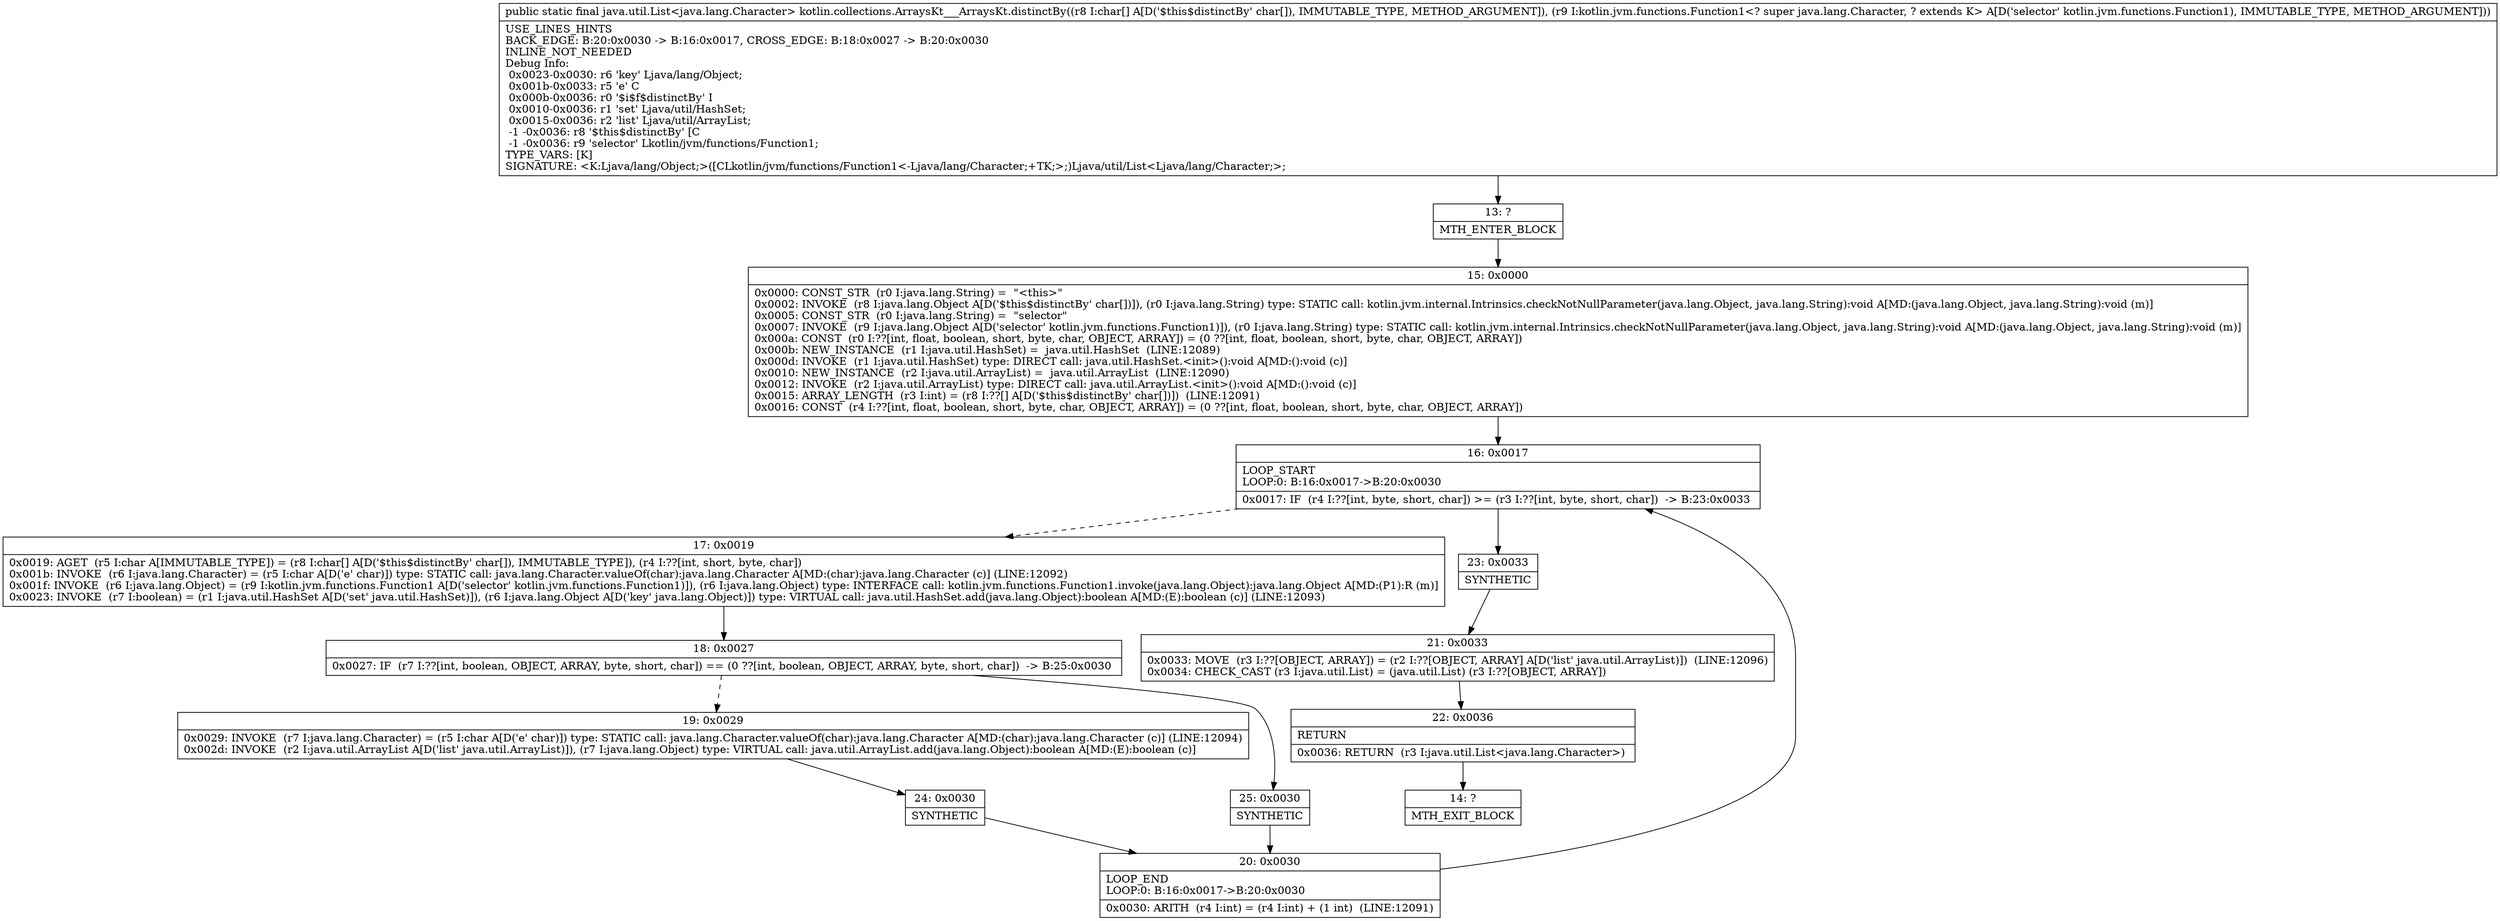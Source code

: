 digraph "CFG forkotlin.collections.ArraysKt___ArraysKt.distinctBy([CLkotlin\/jvm\/functions\/Function1;)Ljava\/util\/List;" {
Node_13 [shape=record,label="{13\:\ ?|MTH_ENTER_BLOCK\l}"];
Node_15 [shape=record,label="{15\:\ 0x0000|0x0000: CONST_STR  (r0 I:java.lang.String) =  \"\<this\>\" \l0x0002: INVOKE  (r8 I:java.lang.Object A[D('$this$distinctBy' char[])]), (r0 I:java.lang.String) type: STATIC call: kotlin.jvm.internal.Intrinsics.checkNotNullParameter(java.lang.Object, java.lang.String):void A[MD:(java.lang.Object, java.lang.String):void (m)]\l0x0005: CONST_STR  (r0 I:java.lang.String) =  \"selector\" \l0x0007: INVOKE  (r9 I:java.lang.Object A[D('selector' kotlin.jvm.functions.Function1)]), (r0 I:java.lang.String) type: STATIC call: kotlin.jvm.internal.Intrinsics.checkNotNullParameter(java.lang.Object, java.lang.String):void A[MD:(java.lang.Object, java.lang.String):void (m)]\l0x000a: CONST  (r0 I:??[int, float, boolean, short, byte, char, OBJECT, ARRAY]) = (0 ??[int, float, boolean, short, byte, char, OBJECT, ARRAY]) \l0x000b: NEW_INSTANCE  (r1 I:java.util.HashSet) =  java.util.HashSet  (LINE:12089)\l0x000d: INVOKE  (r1 I:java.util.HashSet) type: DIRECT call: java.util.HashSet.\<init\>():void A[MD:():void (c)]\l0x0010: NEW_INSTANCE  (r2 I:java.util.ArrayList) =  java.util.ArrayList  (LINE:12090)\l0x0012: INVOKE  (r2 I:java.util.ArrayList) type: DIRECT call: java.util.ArrayList.\<init\>():void A[MD:():void (c)]\l0x0015: ARRAY_LENGTH  (r3 I:int) = (r8 I:??[] A[D('$this$distinctBy' char[])])  (LINE:12091)\l0x0016: CONST  (r4 I:??[int, float, boolean, short, byte, char, OBJECT, ARRAY]) = (0 ??[int, float, boolean, short, byte, char, OBJECT, ARRAY]) \l}"];
Node_16 [shape=record,label="{16\:\ 0x0017|LOOP_START\lLOOP:0: B:16:0x0017\-\>B:20:0x0030\l|0x0017: IF  (r4 I:??[int, byte, short, char]) \>= (r3 I:??[int, byte, short, char])  \-\> B:23:0x0033 \l}"];
Node_17 [shape=record,label="{17\:\ 0x0019|0x0019: AGET  (r5 I:char A[IMMUTABLE_TYPE]) = (r8 I:char[] A[D('$this$distinctBy' char[]), IMMUTABLE_TYPE]), (r4 I:??[int, short, byte, char]) \l0x001b: INVOKE  (r6 I:java.lang.Character) = (r5 I:char A[D('e' char)]) type: STATIC call: java.lang.Character.valueOf(char):java.lang.Character A[MD:(char):java.lang.Character (c)] (LINE:12092)\l0x001f: INVOKE  (r6 I:java.lang.Object) = (r9 I:kotlin.jvm.functions.Function1 A[D('selector' kotlin.jvm.functions.Function1)]), (r6 I:java.lang.Object) type: INTERFACE call: kotlin.jvm.functions.Function1.invoke(java.lang.Object):java.lang.Object A[MD:(P1):R (m)]\l0x0023: INVOKE  (r7 I:boolean) = (r1 I:java.util.HashSet A[D('set' java.util.HashSet)]), (r6 I:java.lang.Object A[D('key' java.lang.Object)]) type: VIRTUAL call: java.util.HashSet.add(java.lang.Object):boolean A[MD:(E):boolean (c)] (LINE:12093)\l}"];
Node_18 [shape=record,label="{18\:\ 0x0027|0x0027: IF  (r7 I:??[int, boolean, OBJECT, ARRAY, byte, short, char]) == (0 ??[int, boolean, OBJECT, ARRAY, byte, short, char])  \-\> B:25:0x0030 \l}"];
Node_19 [shape=record,label="{19\:\ 0x0029|0x0029: INVOKE  (r7 I:java.lang.Character) = (r5 I:char A[D('e' char)]) type: STATIC call: java.lang.Character.valueOf(char):java.lang.Character A[MD:(char):java.lang.Character (c)] (LINE:12094)\l0x002d: INVOKE  (r2 I:java.util.ArrayList A[D('list' java.util.ArrayList)]), (r7 I:java.lang.Object) type: VIRTUAL call: java.util.ArrayList.add(java.lang.Object):boolean A[MD:(E):boolean (c)]\l}"];
Node_24 [shape=record,label="{24\:\ 0x0030|SYNTHETIC\l}"];
Node_20 [shape=record,label="{20\:\ 0x0030|LOOP_END\lLOOP:0: B:16:0x0017\-\>B:20:0x0030\l|0x0030: ARITH  (r4 I:int) = (r4 I:int) + (1 int)  (LINE:12091)\l}"];
Node_25 [shape=record,label="{25\:\ 0x0030|SYNTHETIC\l}"];
Node_23 [shape=record,label="{23\:\ 0x0033|SYNTHETIC\l}"];
Node_21 [shape=record,label="{21\:\ 0x0033|0x0033: MOVE  (r3 I:??[OBJECT, ARRAY]) = (r2 I:??[OBJECT, ARRAY] A[D('list' java.util.ArrayList)])  (LINE:12096)\l0x0034: CHECK_CAST (r3 I:java.util.List) = (java.util.List) (r3 I:??[OBJECT, ARRAY]) \l}"];
Node_22 [shape=record,label="{22\:\ 0x0036|RETURN\l|0x0036: RETURN  (r3 I:java.util.List\<java.lang.Character\>) \l}"];
Node_14 [shape=record,label="{14\:\ ?|MTH_EXIT_BLOCK\l}"];
MethodNode[shape=record,label="{public static final java.util.List\<java.lang.Character\> kotlin.collections.ArraysKt___ArraysKt.distinctBy((r8 I:char[] A[D('$this$distinctBy' char[]), IMMUTABLE_TYPE, METHOD_ARGUMENT]), (r9 I:kotlin.jvm.functions.Function1\<? super java.lang.Character, ? extends K\> A[D('selector' kotlin.jvm.functions.Function1), IMMUTABLE_TYPE, METHOD_ARGUMENT]))  | USE_LINES_HINTS\lBACK_EDGE: B:20:0x0030 \-\> B:16:0x0017, CROSS_EDGE: B:18:0x0027 \-\> B:20:0x0030\lINLINE_NOT_NEEDED\lDebug Info:\l  0x0023\-0x0030: r6 'key' Ljava\/lang\/Object;\l  0x001b\-0x0033: r5 'e' C\l  0x000b\-0x0036: r0 '$i$f$distinctBy' I\l  0x0010\-0x0036: r1 'set' Ljava\/util\/HashSet;\l  0x0015\-0x0036: r2 'list' Ljava\/util\/ArrayList;\l  \-1 \-0x0036: r8 '$this$distinctBy' [C\l  \-1 \-0x0036: r9 'selector' Lkotlin\/jvm\/functions\/Function1;\lTYPE_VARS: [K]\lSIGNATURE: \<K:Ljava\/lang\/Object;\>([CLkotlin\/jvm\/functions\/Function1\<\-Ljava\/lang\/Character;+TK;\>;)Ljava\/util\/List\<Ljava\/lang\/Character;\>;\l}"];
MethodNode -> Node_13;Node_13 -> Node_15;
Node_15 -> Node_16;
Node_16 -> Node_17[style=dashed];
Node_16 -> Node_23;
Node_17 -> Node_18;
Node_18 -> Node_19[style=dashed];
Node_18 -> Node_25;
Node_19 -> Node_24;
Node_24 -> Node_20;
Node_20 -> Node_16;
Node_25 -> Node_20;
Node_23 -> Node_21;
Node_21 -> Node_22;
Node_22 -> Node_14;
}

